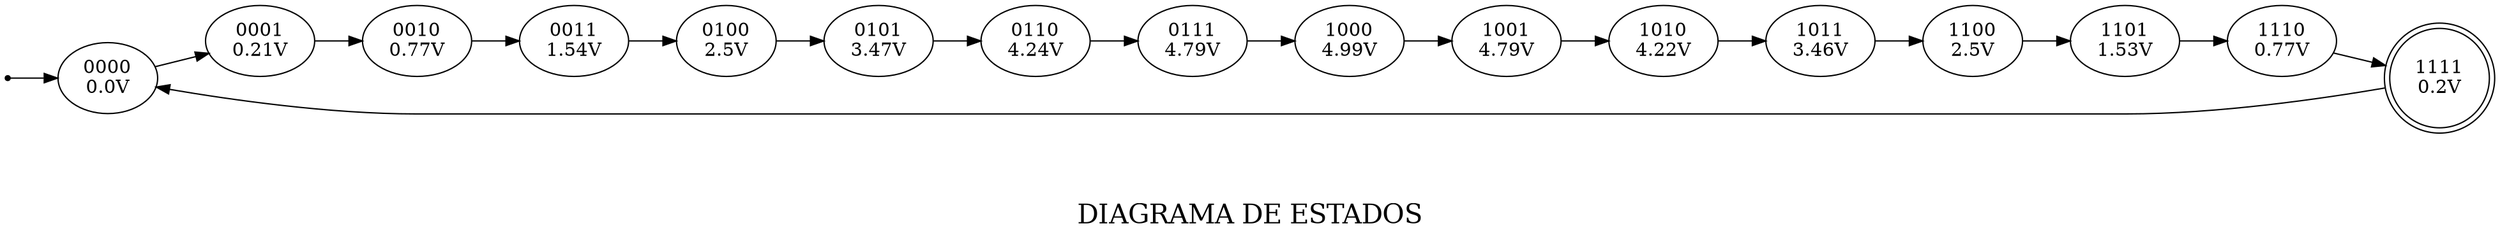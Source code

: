 digraph {
	graph [rankdir=LR]
	ini [shape=point]
	"0000
0.0V"
	ini -> "0000
0.0V"
	"0001
0.21V"
	"0010
0.77V"
	"0011
1.54V"
	"0100
2.5V"
	"0101
3.47V"
	"0110
4.24V"
	"0111
4.79V"
	"1000
4.99V"
	"1001
4.79V"
	"1010
4.22V"
	"1011
3.46V"
	"1100
2.5V"
	"1101
1.53V"
	"1110
0.77V"
	"1111
0.2V" [shape=doublecircle]
	"0000
0.0V" -> "0001
0.21V"
	"0001
0.21V" -> "0010
0.77V"
	"0010
0.77V" -> "0011
1.54V"
	"0011
1.54V" -> "0100
2.5V"
	"0100
2.5V" -> "0101
3.47V"
	"0101
3.47V" -> "0110
4.24V"
	"0110
4.24V" -> "0111
4.79V"
	"0111
4.79V" -> "1000
4.99V"
	"1000
4.99V" -> "1001
4.79V"
	"1001
4.79V" -> "1010
4.22V"
	"1010
4.22V" -> "1011
3.46V"
	"1011
3.46V" -> "1100
2.5V"
	"1100
2.5V" -> "1101
1.53V"
	"1101
1.53V" -> "1110
0.77V"
	"1110
0.77V" -> "1111
0.2V"
	"1111
0.2V" -> "0000
0.0V"
	label="\n\nDIAGRAMA DE ESTADOS"
	fontsize=20
}
